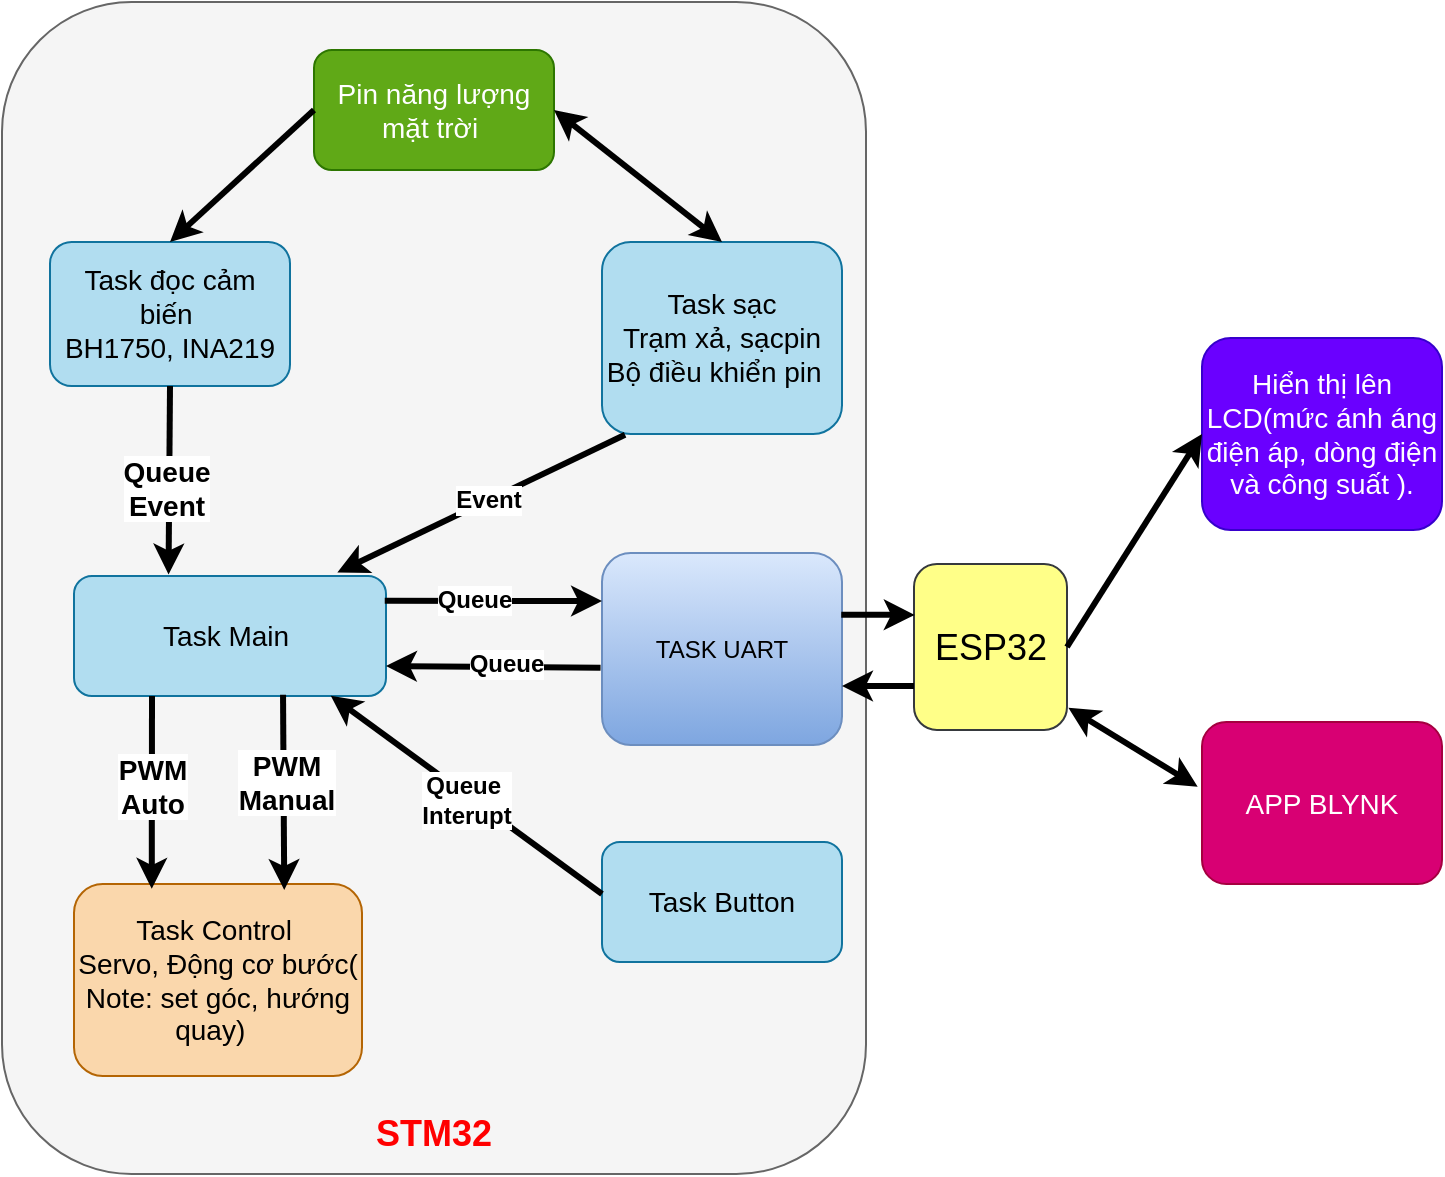 <mxfile version="25.0.3">
  <diagram name="Trang-1" id="Jn7vkuSAb4T4sYwqLuni">
    <mxGraphModel dx="1290" dy="530" grid="1" gridSize="12" guides="1" tooltips="1" connect="1" arrows="1" fold="1" page="1" pageScale="1" pageWidth="827" pageHeight="1169" background="#ffffff" math="0" shadow="0">
      <root>
        <mxCell id="0" />
        <mxCell id="1" parent="0" />
        <mxCell id="d0EO95ttq8O7wqnoFPjT-2" value="&lt;font style=&quot;font-size: 18px;&quot;&gt;ESP32&lt;/font&gt;" style="rounded=1;whiteSpace=wrap;html=1;fillColor=#ffff88;strokeColor=#36393d;" parent="1" vertex="1">
          <mxGeometry x="516" y="329" width="76.5" height="83" as="geometry" />
        </mxCell>
        <mxCell id="d0EO95ttq8O7wqnoFPjT-7" value="&lt;span style=&quot;font-size: 14px;&quot;&gt;Hiển thị lên LCD(mức ánh áng điện áp, dòng điện và công suất ).&lt;/span&gt;" style="rounded=1;whiteSpace=wrap;html=1;fillColor=#6a00ff;strokeColor=#3700CC;fontColor=#ffffff;" parent="1" vertex="1">
          <mxGeometry x="660" y="216" width="120" height="96" as="geometry" />
        </mxCell>
        <mxCell id="7ijk_zuWETWdCwxrr4oX-30" value="&lt;span style=&quot;font-size: 14px;&quot;&gt;APP BLYNK&lt;/span&gt;" style="rounded=1;whiteSpace=wrap;html=1;fillColor=#d80073;fontColor=#ffffff;strokeColor=#A50040;direction=south;" parent="1" vertex="1">
          <mxGeometry x="660" y="408" width="120" height="81" as="geometry" />
        </mxCell>
        <mxCell id="Uuw6fRYSWHFYPftMxJWr-8" value="&lt;div&gt;&lt;br&gt;&lt;/div&gt;&lt;div&gt;&lt;br&gt;&lt;/div&gt;&lt;div&gt;&lt;br&gt;&lt;/div&gt;&lt;div&gt;&lt;br&gt;&lt;/div&gt;&lt;div&gt;&lt;br&gt;&lt;/div&gt;&lt;div&gt;&lt;br&gt;&lt;/div&gt;&lt;div&gt;&lt;br&gt;&lt;/div&gt;&lt;div&gt;&lt;br&gt;&lt;/div&gt;&lt;div&gt;&lt;br&gt;&lt;/div&gt;&lt;div&gt;&lt;br&gt;&lt;/div&gt;&lt;div&gt;&lt;br&gt;&lt;/div&gt;&lt;div&gt;&lt;br&gt;&lt;/div&gt;&lt;div&gt;&lt;br&gt;&lt;/div&gt;&lt;div&gt;&lt;br&gt;&lt;/div&gt;&lt;div&gt;&lt;br&gt;&lt;/div&gt;&lt;div&gt;&lt;br&gt;&lt;/div&gt;&lt;div&gt;&lt;br&gt;&lt;/div&gt;&lt;div&gt;&lt;br&gt;&lt;/div&gt;&lt;div&gt;&lt;br&gt;&lt;/div&gt;&lt;div&gt;&lt;br&gt;&lt;/div&gt;&lt;div&gt;&lt;br&gt;&lt;/div&gt;&lt;div&gt;&lt;br&gt;&lt;/div&gt;&lt;div&gt;&lt;br&gt;&lt;/div&gt;&lt;div&gt;&lt;br&gt;&lt;/div&gt;&lt;div&gt;&lt;br&gt;&lt;/div&gt;&lt;div&gt;&lt;br&gt;&lt;/div&gt;&lt;div&gt;&lt;br&gt;&lt;/div&gt;&lt;div&gt;&lt;br&gt;&lt;/div&gt;&lt;div&gt;&lt;br&gt;&lt;/div&gt;&lt;div&gt;&lt;br&gt;&lt;/div&gt;&lt;div&gt;&lt;br&gt;&lt;/div&gt;&lt;div&gt;&lt;br&gt;&lt;/div&gt;&lt;div&gt;&lt;br&gt;&lt;/div&gt;&lt;div&gt;&lt;br&gt;&lt;/div&gt;&lt;div&gt;&lt;br&gt;&lt;/div&gt;&lt;div&gt;&lt;br&gt;&lt;/div&gt;&lt;div&gt;&lt;br&gt;&lt;/div&gt;&lt;div&gt;&lt;br&gt;&lt;/div&gt;&lt;div&gt;&lt;b style=&quot;background-color: initial; font-size: 18px; color: rgb(255, 0, 0);&quot;&gt;STM32&lt;/b&gt;&lt;br&gt;&lt;/div&gt;" style="rounded=1;whiteSpace=wrap;html=1;fillColor=#f5f5f5;fontColor=#333333;strokeColor=#666666;" parent="1" vertex="1">
          <mxGeometry x="60" y="48" width="432" height="586" as="geometry" />
        </mxCell>
        <mxCell id="Uuw6fRYSWHFYPftMxJWr-9" value="&lt;font style=&quot;font-size: 14px;&quot;&gt;Pin năng lượng mặt trời&amp;nbsp;&lt;/font&gt;" style="rounded=1;whiteSpace=wrap;html=1;fillColor=#60a917;fontColor=#ffffff;strokeColor=#2D7600;" parent="1" vertex="1">
          <mxGeometry x="216" y="72" width="120" height="60" as="geometry" />
        </mxCell>
        <mxCell id="Uuw6fRYSWHFYPftMxJWr-10" value="&lt;font style=&quot;font-size: 14px;&quot;&gt;Task đọc cảm biến&amp;nbsp;&lt;br&gt;BH1750, INA219&lt;/font&gt;" style="rounded=1;whiteSpace=wrap;html=1;fillColor=#b1ddf0;strokeColor=#10739e;" parent="1" vertex="1">
          <mxGeometry x="84" y="168" width="120" height="72" as="geometry" />
        </mxCell>
        <mxCell id="Uuw6fRYSWHFYPftMxJWr-11" value="&lt;span style=&quot;font-size: 14px;&quot;&gt;Task Main&amp;nbsp;&lt;/span&gt;" style="rounded=1;whiteSpace=wrap;html=1;fillColor=#b1ddf0;strokeColor=#10739e;" parent="1" vertex="1">
          <mxGeometry x="96" y="335" width="156" height="60" as="geometry" />
        </mxCell>
        <mxCell id="Uuw6fRYSWHFYPftMxJWr-12" value="&lt;span style=&quot;font-size: 14px;&quot;&gt;Task Control&amp;nbsp;&lt;/span&gt;&lt;br style=&quot;font-size: 14px;&quot;&gt;&lt;span style=&quot;font-size: 14px;&quot;&gt;Servo, Động cơ bước( Note: set góc, hướng quay)&amp;nbsp;&amp;nbsp;&lt;/span&gt;" style="rounded=1;whiteSpace=wrap;html=1;fillColor=#fad7ac;strokeColor=#b46504;" parent="1" vertex="1">
          <mxGeometry x="96" y="489" width="144" height="96" as="geometry" />
        </mxCell>
        <mxCell id="Uuw6fRYSWHFYPftMxJWr-15" value="" style="endArrow=classic;html=1;rounded=0;entryX=0.5;entryY=0;entryDx=0;entryDy=0;exitX=0;exitY=0.5;exitDx=0;exitDy=0;strokeWidth=3;" parent="1" source="Uuw6fRYSWHFYPftMxJWr-9" target="Uuw6fRYSWHFYPftMxJWr-10" edge="1">
          <mxGeometry width="50" height="50" relative="1" as="geometry">
            <mxPoint x="156" y="144" as="sourcePoint" />
            <mxPoint x="206" y="94" as="targetPoint" />
          </mxGeometry>
        </mxCell>
        <mxCell id="Uuw6fRYSWHFYPftMxJWr-16" value="" style="endArrow=classic;html=1;rounded=0;entryX=0.303;entryY=-0.013;entryDx=0;entryDy=0;strokeWidth=3;exitX=0.5;exitY=1;exitDx=0;exitDy=0;entryPerimeter=0;" parent="1" source="Uuw6fRYSWHFYPftMxJWr-10" target="Uuw6fRYSWHFYPftMxJWr-11" edge="1">
          <mxGeometry width="50" height="50" relative="1" as="geometry">
            <mxPoint x="156" y="264" as="sourcePoint" />
            <mxPoint x="155.64" y="312" as="targetPoint" />
          </mxGeometry>
        </mxCell>
        <mxCell id="Uuw6fRYSWHFYPftMxJWr-18" value="&lt;font style=&quot;font-size: 14px;&quot;&gt;&lt;b&gt;Queue&lt;br&gt;Event&lt;/b&gt;&lt;/font&gt;" style="edgeLabel;html=1;align=center;verticalAlign=middle;resizable=0;points=[];" parent="Uuw6fRYSWHFYPftMxJWr-16" vertex="1" connectable="0">
          <mxGeometry x="0.084" y="-2" relative="1" as="geometry">
            <mxPoint as="offset" />
          </mxGeometry>
        </mxCell>
        <mxCell id="Uuw6fRYSWHFYPftMxJWr-19" value="" style="endArrow=classic;html=1;rounded=0;strokeWidth=3;entryX=0.27;entryY=0.025;entryDx=0;entryDy=0;exitX=0.25;exitY=1;exitDx=0;exitDy=0;entryPerimeter=0;" parent="1" source="Uuw6fRYSWHFYPftMxJWr-11" target="Uuw6fRYSWHFYPftMxJWr-12" edge="1">
          <mxGeometry width="50" height="50" relative="1" as="geometry">
            <mxPoint x="120" y="395" as="sourcePoint" />
            <mxPoint x="121" y="480" as="targetPoint" />
          </mxGeometry>
        </mxCell>
        <mxCell id="Uuw6fRYSWHFYPftMxJWr-20" value="&lt;font style=&quot;font-size: 14px;&quot;&gt;&lt;b&gt;PWM&lt;br&gt;Auto&lt;/b&gt;&lt;/font&gt;" style="edgeLabel;html=1;align=center;verticalAlign=middle;resizable=0;points=[];" parent="Uuw6fRYSWHFYPftMxJWr-19" vertex="1" connectable="0">
          <mxGeometry x="-0.067" relative="1" as="geometry">
            <mxPoint as="offset" />
          </mxGeometry>
        </mxCell>
        <mxCell id="Uuw6fRYSWHFYPftMxJWr-27" value="" style="endArrow=classic;startArrow=classic;html=1;rounded=0;entryX=0.4;entryY=1.018;entryDx=0;entryDy=0;entryPerimeter=0;exitX=1.009;exitY=0.866;exitDx=0;exitDy=0;exitPerimeter=0;strokeWidth=3;" parent="1" source="d0EO95ttq8O7wqnoFPjT-2" target="7ijk_zuWETWdCwxrr4oX-30" edge="1">
          <mxGeometry width="50" height="50" relative="1" as="geometry">
            <mxPoint x="600.0" y="463" as="sourcePoint" />
            <mxPoint x="693.75" y="498.5" as="targetPoint" />
          </mxGeometry>
        </mxCell>
        <mxCell id="Uuw6fRYSWHFYPftMxJWr-38" value="" style="endArrow=classic;html=1;rounded=0;entryX=0;entryY=0.5;entryDx=0;entryDy=0;exitX=1;exitY=0.5;exitDx=0;exitDy=0;strokeWidth=3;" parent="1" source="d0EO95ttq8O7wqnoFPjT-2" target="d0EO95ttq8O7wqnoFPjT-7" edge="1">
          <mxGeometry width="50" height="50" relative="1" as="geometry">
            <mxPoint x="592.5" y="379" as="sourcePoint" />
            <mxPoint x="642.5" y="329" as="targetPoint" />
          </mxGeometry>
        </mxCell>
        <mxCell id="Uuw6fRYSWHFYPftMxJWr-43" value="TASK UART" style="rounded=1;whiteSpace=wrap;html=1;fillColor=#dae8fc;strokeColor=#6c8ebf;gradientColor=#7ea6e0;" parent="1" vertex="1">
          <mxGeometry x="360" y="323.5" width="120" height="96" as="geometry" />
        </mxCell>
        <mxCell id="Uuw6fRYSWHFYPftMxJWr-46" value="" style="endArrow=classic;html=1;rounded=0;entryX=0;entryY=0.25;entryDx=0;entryDy=0;exitX=0.996;exitY=0.207;exitDx=0;exitDy=0;exitPerimeter=0;strokeWidth=3;" parent="1" source="Uuw6fRYSWHFYPftMxJWr-11" target="Uuw6fRYSWHFYPftMxJWr-43" edge="1">
          <mxGeometry width="50" height="50" relative="1" as="geometry">
            <mxPoint x="216" y="338" as="sourcePoint" />
            <mxPoint x="266" y="288" as="targetPoint" />
          </mxGeometry>
        </mxCell>
        <mxCell id="Uuw6fRYSWHFYPftMxJWr-47" value="&lt;b&gt;&lt;font style=&quot;font-size: 12px;&quot;&gt;Queue&lt;/font&gt;&lt;/b&gt;" style="edgeLabel;html=1;align=center;verticalAlign=middle;resizable=0;points=[];" parent="Uuw6fRYSWHFYPftMxJWr-46" vertex="1" connectable="0">
          <mxGeometry x="0.098" y="1" relative="1" as="geometry">
            <mxPoint x="-15" as="offset" />
          </mxGeometry>
        </mxCell>
        <mxCell id="Uuw6fRYSWHFYPftMxJWr-52" value="" style="endArrow=classic;html=1;rounded=0;entryX=1;entryY=0.75;entryDx=0;entryDy=0;exitX=-0.006;exitY=0.598;exitDx=0;exitDy=0;exitPerimeter=0;strokeWidth=3;" parent="1" source="Uuw6fRYSWHFYPftMxJWr-43" target="Uuw6fRYSWHFYPftMxJWr-11" edge="1">
          <mxGeometry width="50" height="50" relative="1" as="geometry">
            <mxPoint x="288" y="374" as="sourcePoint" />
            <mxPoint x="338" y="324" as="targetPoint" />
          </mxGeometry>
        </mxCell>
        <mxCell id="Uuw6fRYSWHFYPftMxJWr-63" value="&lt;b&gt;&lt;font style=&quot;font-size: 12px;&quot;&gt;Queue&lt;/font&gt;&lt;/b&gt;" style="edgeLabel;html=1;align=center;verticalAlign=middle;resizable=0;points=[];" parent="Uuw6fRYSWHFYPftMxJWr-52" vertex="1" connectable="0">
          <mxGeometry x="-0.111" y="-2" relative="1" as="geometry">
            <mxPoint as="offset" />
          </mxGeometry>
        </mxCell>
        <mxCell id="Uuw6fRYSWHFYPftMxJWr-53" value="" style="endArrow=classic;html=1;rounded=0;entryX=0.73;entryY=0.031;entryDx=0;entryDy=0;entryPerimeter=0;strokeWidth=3;exitX=0.67;exitY=0.99;exitDx=0;exitDy=0;exitPerimeter=0;" parent="1" source="Uuw6fRYSWHFYPftMxJWr-11" target="Uuw6fRYSWHFYPftMxJWr-12" edge="1">
          <mxGeometry width="50" height="50" relative="1" as="geometry">
            <mxPoint x="180" y="396" as="sourcePoint" />
            <mxPoint x="179.76" y="491.572" as="targetPoint" />
          </mxGeometry>
        </mxCell>
        <mxCell id="Uuw6fRYSWHFYPftMxJWr-54" value="&lt;span style=&quot;font-size: 14px;&quot;&gt;&lt;b&gt;PWM&lt;br&gt;Manual&lt;/b&gt;&lt;/span&gt;" style="edgeLabel;html=1;align=center;verticalAlign=middle;resizable=0;points=[];" parent="Uuw6fRYSWHFYPftMxJWr-53" vertex="1" connectable="0">
          <mxGeometry x="-0.382" y="1" relative="1" as="geometry">
            <mxPoint y="13" as="offset" />
          </mxGeometry>
        </mxCell>
        <mxCell id="Uuw6fRYSWHFYPftMxJWr-64" value="&lt;font style=&quot;font-size: 14px;&quot;&gt;Task sạc&lt;br&gt;Trạm xả, sạcpin&lt;br&gt;Bộ điều khiển pin&amp;nbsp;&amp;nbsp;&lt;/font&gt;" style="rounded=1;whiteSpace=wrap;html=1;fillColor=#b1ddf0;strokeColor=#10739e;" parent="1" vertex="1">
          <mxGeometry x="360" y="168" width="120" height="96" as="geometry" />
        </mxCell>
        <mxCell id="Uuw6fRYSWHFYPftMxJWr-66" value="" style="endArrow=classic;html=1;rounded=0;entryX=0.844;entryY=-0.03;entryDx=0;entryDy=0;strokeWidth=3;exitX=0.096;exitY=1.004;exitDx=0;exitDy=0;exitPerimeter=0;entryPerimeter=0;" parent="1" source="Uuw6fRYSWHFYPftMxJWr-64" target="Uuw6fRYSWHFYPftMxJWr-11" edge="1">
          <mxGeometry width="50" height="50" relative="1" as="geometry">
            <mxPoint x="300" y="228" as="sourcePoint" />
            <mxPoint x="350" y="178" as="targetPoint" />
          </mxGeometry>
        </mxCell>
        <mxCell id="GJzrG64PH1oY8y1HCIY3-6" value="&lt;span style=&quot;font-size: 12px;&quot;&gt;&lt;b&gt;Event&lt;/b&gt;&lt;/span&gt;" style="edgeLabel;html=1;align=center;verticalAlign=middle;resizable=0;points=[];" parent="Uuw6fRYSWHFYPftMxJWr-66" vertex="1" connectable="0">
          <mxGeometry x="-0.046" relative="1" as="geometry">
            <mxPoint as="offset" />
          </mxGeometry>
        </mxCell>
        <mxCell id="GJzrG64PH1oY8y1HCIY3-1" value="&lt;font style=&quot;font-size: 14px;&quot;&gt;Task Button&lt;/font&gt;" style="rounded=1;whiteSpace=wrap;html=1;fillColor=#b1ddf0;strokeColor=#10739e;" parent="1" vertex="1">
          <mxGeometry x="360" y="468" width="120" height="60" as="geometry" />
        </mxCell>
        <mxCell id="GJzrG64PH1oY8y1HCIY3-2" value="" style="endArrow=classic;html=1;rounded=0;entryX=0.823;entryY=0.997;entryDx=0;entryDy=0;entryPerimeter=0;strokeWidth=3;" parent="1" target="Uuw6fRYSWHFYPftMxJWr-11" edge="1">
          <mxGeometry width="50" height="50" relative="1" as="geometry">
            <mxPoint x="360" y="494" as="sourcePoint" />
            <mxPoint x="410" y="444" as="targetPoint" />
          </mxGeometry>
        </mxCell>
        <mxCell id="GJzrG64PH1oY8y1HCIY3-7" value="&lt;b style=&quot;font-size: 12px;&quot;&gt;Queue&amp;nbsp;&lt;br&gt;Interupt&lt;/b&gt;" style="edgeLabel;html=1;align=center;verticalAlign=middle;resizable=0;points=[];" parent="GJzrG64PH1oY8y1HCIY3-2" vertex="1" connectable="0">
          <mxGeometry x="-0.009" y="2" relative="1" as="geometry">
            <mxPoint as="offset" />
          </mxGeometry>
        </mxCell>
        <mxCell id="GJzrG64PH1oY8y1HCIY3-3" value="" style="endArrow=classic;startArrow=classic;html=1;rounded=0;entryX=0.5;entryY=0;entryDx=0;entryDy=0;strokeWidth=3;exitX=1;exitY=0.5;exitDx=0;exitDy=0;" parent="1" source="Uuw6fRYSWHFYPftMxJWr-9" target="Uuw6fRYSWHFYPftMxJWr-64" edge="1">
          <mxGeometry width="50" height="50" relative="1" as="geometry">
            <mxPoint x="288" y="100" as="sourcePoint" />
            <mxPoint x="338" y="50" as="targetPoint" />
          </mxGeometry>
        </mxCell>
        <mxCell id="GJzrG64PH1oY8y1HCIY3-8" value="" style="endArrow=classic;html=1;rounded=0;entryX=0.005;entryY=0.307;entryDx=0;entryDy=0;entryPerimeter=0;exitX=0.997;exitY=0.321;exitDx=0;exitDy=0;exitPerimeter=0;strokeWidth=3;" parent="1" source="Uuw6fRYSWHFYPftMxJWr-43" target="d0EO95ttq8O7wqnoFPjT-2" edge="1">
          <mxGeometry width="50" height="50" relative="1" as="geometry">
            <mxPoint x="480" y="355" as="sourcePoint" />
            <mxPoint x="530" y="305" as="targetPoint" />
          </mxGeometry>
        </mxCell>
        <mxCell id="GJzrG64PH1oY8y1HCIY3-9" value="" style="endArrow=classic;html=1;rounded=0;strokeWidth=3;" parent="1" edge="1">
          <mxGeometry width="50" height="50" relative="1" as="geometry">
            <mxPoint x="516" y="390" as="sourcePoint" />
            <mxPoint x="480" y="390" as="targetPoint" />
          </mxGeometry>
        </mxCell>
      </root>
    </mxGraphModel>
  </diagram>
</mxfile>
